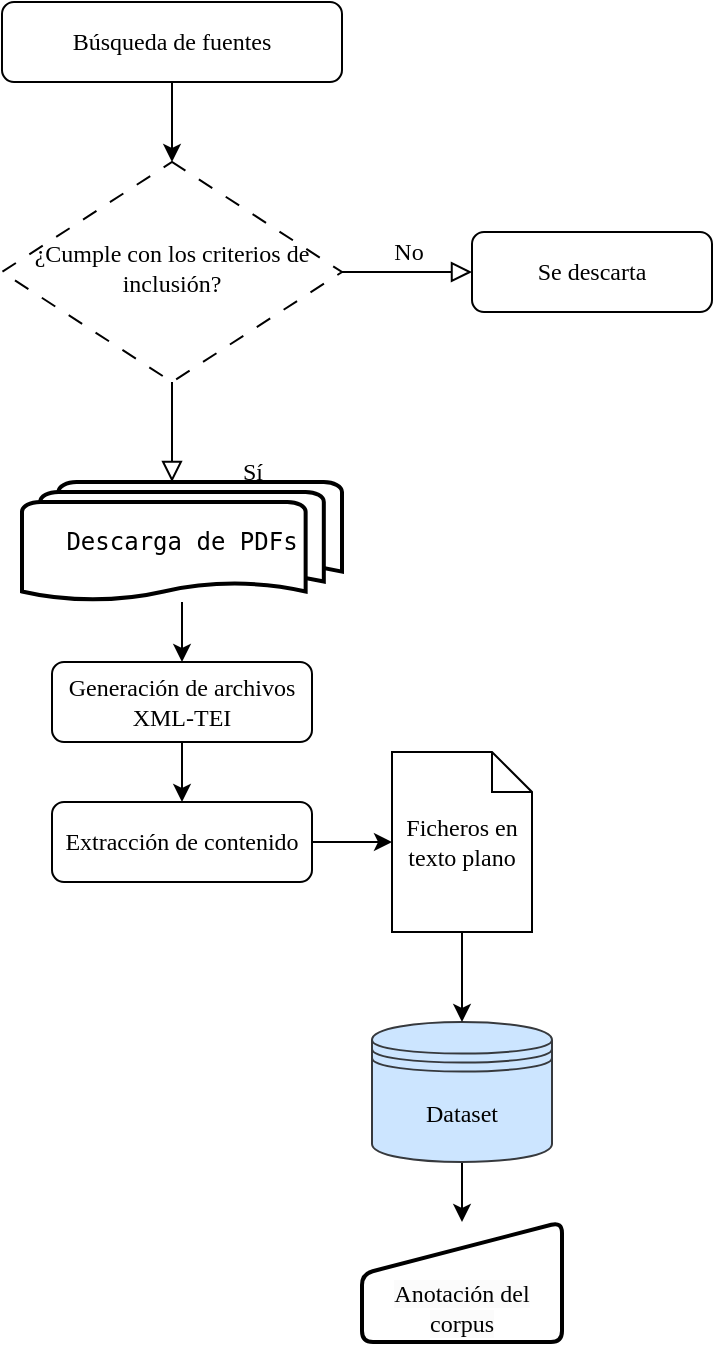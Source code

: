 <mxfile version="24.8.3">
  <diagram id="C5RBs43oDa-KdzZeNtuy" name="Page-1">
    <mxGraphModel dx="1434" dy="772" grid="1" gridSize="10" guides="1" tooltips="1" connect="1" arrows="1" fold="1" page="1" pageScale="1" pageWidth="827" pageHeight="1169" math="0" shadow="0">
      <root>
        <mxCell id="WIyWlLk6GJQsqaUBKTNV-0" />
        <mxCell id="WIyWlLk6GJQsqaUBKTNV-1" parent="WIyWlLk6GJQsqaUBKTNV-0" />
        <mxCell id="5BztQn5_08TIMHJcGIpN-2" value="" style="edgeStyle=orthogonalEdgeStyle;rounded=0;orthogonalLoop=1;jettySize=auto;labelBorderColor=none;html=1;verticalAlign=middle;fontFamily=Lucida Console;fontSize=12;" edge="1" parent="WIyWlLk6GJQsqaUBKTNV-1" source="WIyWlLk6GJQsqaUBKTNV-2" target="WIyWlLk6GJQsqaUBKTNV-3">
          <mxGeometry relative="1" as="geometry" />
        </mxCell>
        <mxCell id="WIyWlLk6GJQsqaUBKTNV-2" value="Búsqueda de fuentes" style="shape=manual;whiteSpace=wrap;fontSize=12;glass=0;strokeWidth=1;shadow=0;labelBorderColor=none;html=1;verticalAlign=middle;fontFamily=Lucida Console;rounded=1;strokeColor=default;align=center;fontColor=default;fillColor=default;" parent="WIyWlLk6GJQsqaUBKTNV-1" vertex="1">
          <mxGeometry x="45" y="40" width="170" height="40" as="geometry" />
        </mxCell>
        <mxCell id="WIyWlLk6GJQsqaUBKTNV-3" value="¿Cumple con los criterios de inclusión?" style="rhombus;whiteSpace=wrap;shadow=0;fontFamily=Lucida Console;fontSize=12;align=center;strokeWidth=1;spacing=6;spacingTop=-4;dashed=1;dashPattern=8 8;fillStyle=solid;labelBorderColor=none;html=1;verticalAlign=middle;" parent="WIyWlLk6GJQsqaUBKTNV-1" vertex="1">
          <mxGeometry x="45" y="120" width="170" height="110" as="geometry" />
        </mxCell>
        <mxCell id="WIyWlLk6GJQsqaUBKTNV-4" value="Sí" style="rounded=0;jettySize=auto;orthogonalLoop=1;fontSize=12;endArrow=block;endFill=0;endSize=8;strokeWidth=1;shadow=0;labelBackgroundColor=none;edgeStyle=orthogonalEdgeStyle;labelBorderColor=none;html=1;verticalAlign=middle;fontFamily=Lucida Console;exitX=0.5;exitY=1;exitDx=0;exitDy=0;" parent="WIyWlLk6GJQsqaUBKTNV-1" source="WIyWlLk6GJQsqaUBKTNV-3" edge="1">
          <mxGeometry x="0.01" y="20" relative="1" as="geometry">
            <mxPoint x="20" y="20" as="offset" />
            <mxPoint x="130" y="250" as="sourcePoint" />
            <mxPoint x="130" y="280" as="targetPoint" />
          </mxGeometry>
        </mxCell>
        <mxCell id="WIyWlLk6GJQsqaUBKTNV-5" value="No" style="edgeStyle=orthogonalEdgeStyle;rounded=0;jettySize=auto;orthogonalLoop=1;fontSize=12;endArrow=block;endFill=0;endSize=8;strokeWidth=1;shadow=0;labelBackgroundColor=none;labelBorderColor=none;html=1;verticalAlign=middle;fontFamily=Lucida Console;" parent="WIyWlLk6GJQsqaUBKTNV-1" source="WIyWlLk6GJQsqaUBKTNV-3" target="WIyWlLk6GJQsqaUBKTNV-6" edge="1">
          <mxGeometry y="10" relative="1" as="geometry">
            <mxPoint as="offset" />
          </mxGeometry>
        </mxCell>
        <mxCell id="WIyWlLk6GJQsqaUBKTNV-6" value="Se descarta" style="rounded=1;whiteSpace=wrap;fontSize=12;glass=0;strokeWidth=1;shadow=0;labelBorderColor=none;html=1;verticalAlign=middle;fontFamily=Lucida Console;" parent="WIyWlLk6GJQsqaUBKTNV-1" vertex="1">
          <mxGeometry x="280" y="155" width="120" height="40" as="geometry" />
        </mxCell>
        <mxCell id="5BztQn5_08TIMHJcGIpN-22" value="" style="edgeStyle=orthogonalEdgeStyle;rounded=0;orthogonalLoop=1;jettySize=auto;html=1;fontFamily=Lucida Console;fontSize=12;fontColor=default;labelBorderColor=none;" edge="1" parent="WIyWlLk6GJQsqaUBKTNV-1" source="WIyWlLk6GJQsqaUBKTNV-8" target="WIyWlLk6GJQsqaUBKTNV-10">
          <mxGeometry relative="1" as="geometry" />
        </mxCell>
        <mxCell id="WIyWlLk6GJQsqaUBKTNV-8" value="Generación de archivos XML-TEI" style="rounded=1;whiteSpace=wrap;fontSize=12;glass=0;strokeWidth=1;shadow=0;labelBorderColor=none;html=1;verticalAlign=middle;fontFamily=Lucida Console;" parent="WIyWlLk6GJQsqaUBKTNV-1" vertex="1">
          <mxGeometry x="70" y="370" width="130" height="40" as="geometry" />
        </mxCell>
        <mxCell id="5BztQn5_08TIMHJcGIpN-24" value="" style="edgeStyle=orthogonalEdgeStyle;rounded=0;orthogonalLoop=1;jettySize=auto;html=1;fontFamily=Lucida Console;fontSize=12;fontColor=default;labelBorderColor=none;" edge="1" parent="WIyWlLk6GJQsqaUBKTNV-1" source="WIyWlLk6GJQsqaUBKTNV-10" target="5BztQn5_08TIMHJcGIpN-21">
          <mxGeometry relative="1" as="geometry" />
        </mxCell>
        <mxCell id="WIyWlLk6GJQsqaUBKTNV-10" value="Extracción de contenido" style="rounded=1;whiteSpace=wrap;fontSize=12;glass=0;strokeWidth=1;shadow=0;labelBorderColor=none;html=1;verticalAlign=middle;fontFamily=Lucida Console;" parent="WIyWlLk6GJQsqaUBKTNV-1" vertex="1">
          <mxGeometry x="70" y="440" width="130" height="40" as="geometry" />
        </mxCell>
        <mxCell id="5BztQn5_08TIMHJcGIpN-20" value="" style="edgeStyle=orthogonalEdgeStyle;rounded=0;orthogonalLoop=1;jettySize=auto;html=1;fontFamily=Lucida Console;fontSize=12;fontColor=default;labelBorderColor=none;" edge="1" parent="WIyWlLk6GJQsqaUBKTNV-1" source="5BztQn5_08TIMHJcGIpN-0" target="5BztQn5_08TIMHJcGIpN-19">
          <mxGeometry relative="1" as="geometry" />
        </mxCell>
        <mxCell id="5BztQn5_08TIMHJcGIpN-0" value="Dataset" style="shape=datastore;whiteSpace=wrap;labelBorderColor=none;html=1;verticalAlign=middle;fontFamily=Lucida Console;fontSize=12;fillColor=#cce5ff;strokeColor=#36393d;" vertex="1" parent="WIyWlLk6GJQsqaUBKTNV-1">
          <mxGeometry x="230" y="550" width="90" height="70" as="geometry" />
        </mxCell>
        <mxCell id="5BztQn5_08TIMHJcGIpN-14" value="" style="edgeStyle=orthogonalEdgeStyle;rounded=0;orthogonalLoop=1;jettySize=auto;html=1;fontFamily=Lucida Console;fontSize=12;fontColor=default;labelBorderColor=none;" edge="1" parent="WIyWlLk6GJQsqaUBKTNV-1" source="5BztQn5_08TIMHJcGIpN-12" target="WIyWlLk6GJQsqaUBKTNV-8">
          <mxGeometry relative="1" as="geometry" />
        </mxCell>
        <mxCell id="5BztQn5_08TIMHJcGIpN-12" value="&lt;pre&gt;Descarga de PDFs&lt;/pre&gt;" style="strokeWidth=2;html=1;shape=mxgraph.flowchart.multi-document;whiteSpace=wrap;" vertex="1" parent="WIyWlLk6GJQsqaUBKTNV-1">
          <mxGeometry x="55" y="280" width="160" height="60" as="geometry" />
        </mxCell>
        <mxCell id="5BztQn5_08TIMHJcGIpN-19" value="&lt;span style=&quot;color: rgb(0, 0, 0); font-family: &amp;quot;Lucida Console&amp;quot;; font-size: 12px; font-style: normal; font-variant-ligatures: normal; font-variant-caps: normal; font-weight: 400; letter-spacing: normal; orphans: 2; text-align: center; text-indent: 0px; text-transform: none; widows: 2; word-spacing: 0px; -webkit-text-stroke-width: 0px; white-space: normal; background-color: rgb(251, 251, 251); text-decoration-thickness: initial; text-decoration-style: initial; text-decoration-color: initial; display: inline !important; float: none;&quot;&gt;Anotación del corpus&lt;/span&gt;" style="html=1;strokeWidth=2;shape=manualInput;whiteSpace=wrap;rounded=1;size=26;arcSize=11;shadow=0;glass=0;strokeColor=default;align=center;verticalAlign=bottom;fontFamily=Lucida Console;fontSize=12;fontColor=default;labelBorderColor=none;fillColor=default;" vertex="1" parent="WIyWlLk6GJQsqaUBKTNV-1">
          <mxGeometry x="225" y="650" width="100" height="60" as="geometry" />
        </mxCell>
        <mxCell id="5BztQn5_08TIMHJcGIpN-25" value="" style="edgeStyle=orthogonalEdgeStyle;rounded=0;orthogonalLoop=1;jettySize=auto;html=1;fontFamily=Lucida Console;fontSize=12;fontColor=default;labelBorderColor=none;" edge="1" parent="WIyWlLk6GJQsqaUBKTNV-1" source="5BztQn5_08TIMHJcGIpN-21" target="5BztQn5_08TIMHJcGIpN-0">
          <mxGeometry relative="1" as="geometry" />
        </mxCell>
        <mxCell id="5BztQn5_08TIMHJcGIpN-21" value="Ficheros en texto plano" style="shape=note;size=20;whiteSpace=wrap;html=1;rounded=1;shadow=0;glass=0;strokeColor=default;strokeWidth=1;align=center;verticalAlign=middle;fontFamily=Lucida Console;fontSize=12;fontColor=default;labelBorderColor=none;fillColor=default;" vertex="1" parent="WIyWlLk6GJQsqaUBKTNV-1">
          <mxGeometry x="240" y="415" width="70" height="90" as="geometry" />
        </mxCell>
      </root>
    </mxGraphModel>
  </diagram>
</mxfile>

